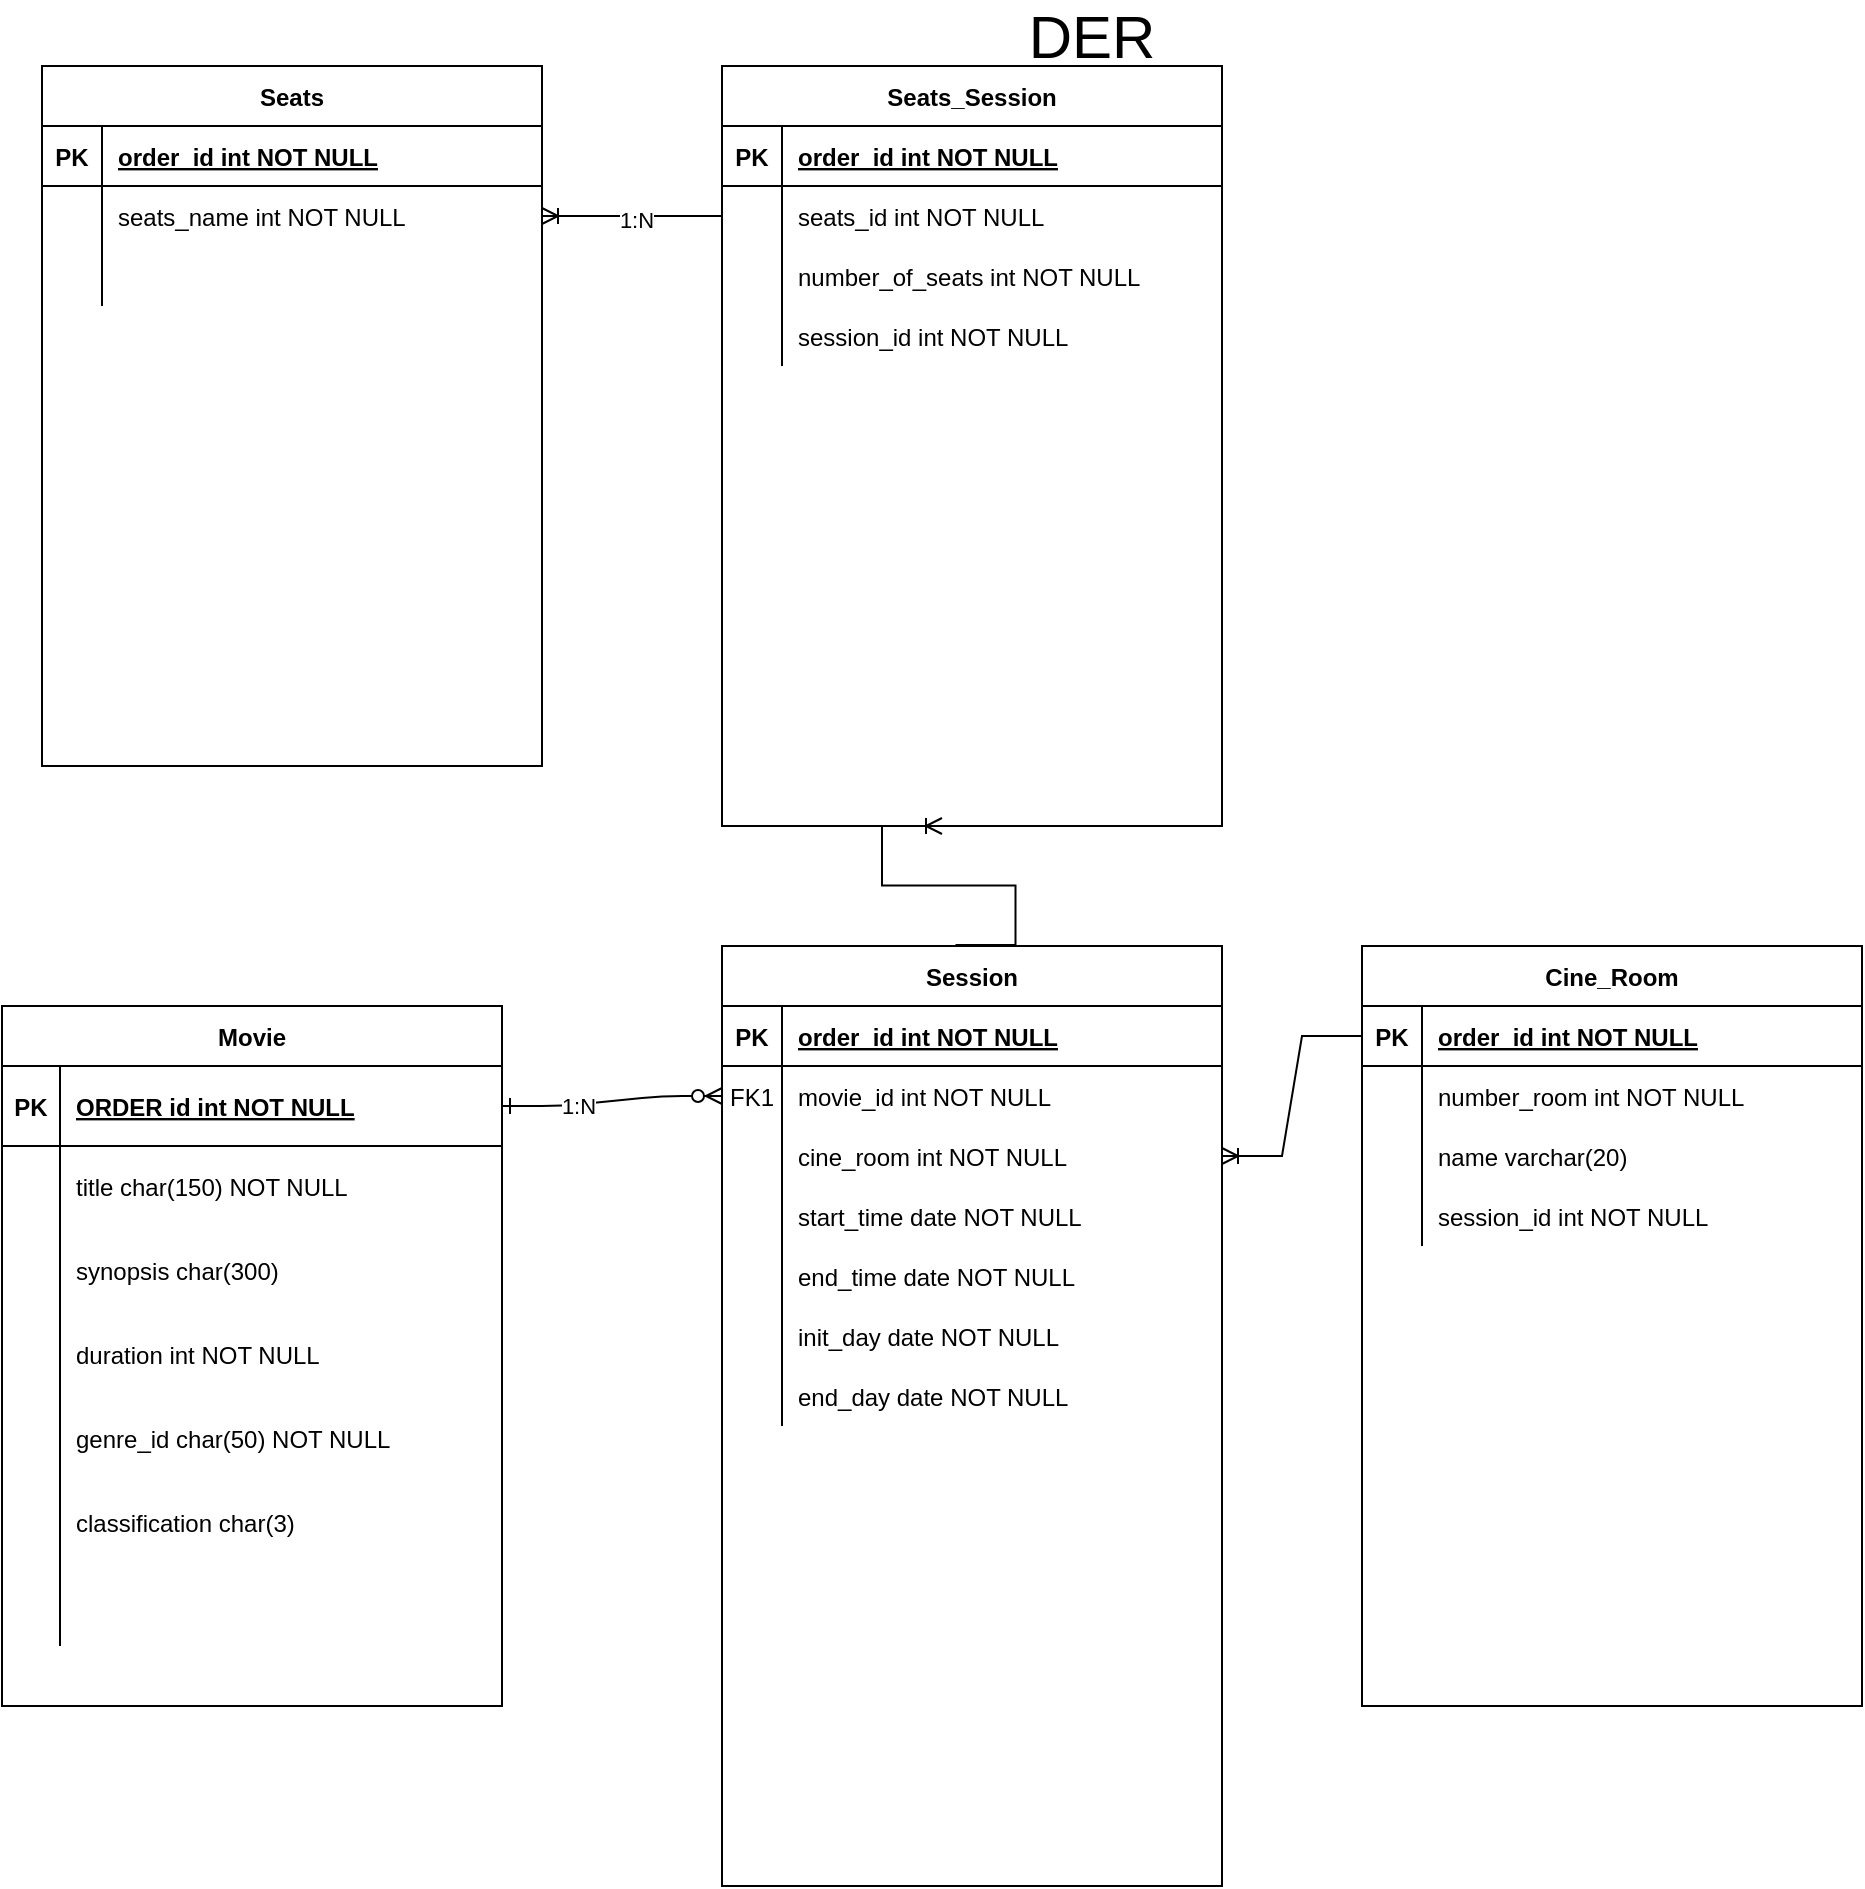 <mxfile version="24.7.16">
  <diagram id="R2lEEEUBdFMjLlhIrx00" name="Page-1">
    <mxGraphModel dx="2045" dy="1722" grid="1" gridSize="10" guides="1" tooltips="1" connect="1" arrows="1" fold="1" page="1" pageScale="1" pageWidth="850" pageHeight="1100" math="0" shadow="0" extFonts="Permanent Marker^https://fonts.googleapis.com/css?family=Permanent+Marker">
      <root>
        <mxCell id="0" />
        <mxCell id="1" parent="0" />
        <mxCell id="wwVurhVHgyo2pNSKUcqr-107" value="&lt;font style=&quot;font-size: 30px;&quot;&gt;DER&lt;/font&gt;" style="text;html=1;align=center;verticalAlign=middle;whiteSpace=wrap;rounded=0;" parent="1" vertex="1">
          <mxGeometry x="90" y="-1060" width="270" height="10" as="geometry" />
        </mxCell>
        <mxCell id="wwVurhVHgyo2pNSKUcqr-149" value="" style="shape=partialRectangle;overflow=hidden;connectable=0;fillColor=none;top=0;left=0;bottom=0;right=0;" parent="1" vertex="1">
          <mxGeometry x="-126" y="-860" width="29" height="30" as="geometry">
            <mxRectangle width="29" height="30" as="alternateBounds" />
          </mxGeometry>
        </mxCell>
        <mxCell id="wwVurhVHgyo2pNSKUcqr-164" value="" style="edgeStyle=entityRelationEdgeStyle;endArrow=ERzeroToMany;startArrow=ERone;endFill=1;startFill=0;" parent="1" source="wwVurhVHgyo2pNSKUcqr-176" target="wwVurhVHgyo2pNSKUcqr-169" edge="1">
          <mxGeometry width="100" height="100" relative="1" as="geometry">
            <mxPoint x="40" y="40" as="sourcePoint" />
            <mxPoint x="140" y="-60" as="targetPoint" />
          </mxGeometry>
        </mxCell>
        <mxCell id="wwVurhVHgyo2pNSKUcqr-194" value="1:N" style="edgeLabel;html=1;align=center;verticalAlign=middle;resizable=0;points=[];" parent="wwVurhVHgyo2pNSKUcqr-164" vertex="1" connectable="0">
          <mxGeometry x="-0.307" y="-1" relative="1" as="geometry">
            <mxPoint as="offset" />
          </mxGeometry>
        </mxCell>
        <mxCell id="wwVurhVHgyo2pNSKUcqr-165" value="Session" style="shape=table;startSize=30;container=1;collapsible=1;childLayout=tableLayout;fixedRows=1;rowLines=0;fontStyle=1;align=center;resizeLast=1;" parent="1" vertex="1">
          <mxGeometry x="40" y="-600" width="250" height="470" as="geometry" />
        </mxCell>
        <mxCell id="wwVurhVHgyo2pNSKUcqr-166" value="" style="shape=partialRectangle;collapsible=0;dropTarget=0;pointerEvents=0;fillColor=none;points=[[0,0.5],[1,0.5]];portConstraint=eastwest;top=0;left=0;right=0;bottom=1;" parent="wwVurhVHgyo2pNSKUcqr-165" vertex="1">
          <mxGeometry y="30" width="250" height="30" as="geometry" />
        </mxCell>
        <mxCell id="wwVurhVHgyo2pNSKUcqr-167" value="PK" style="shape=partialRectangle;overflow=hidden;connectable=0;fillColor=none;top=0;left=0;bottom=0;right=0;fontStyle=1;" parent="wwVurhVHgyo2pNSKUcqr-166" vertex="1">
          <mxGeometry width="30" height="30" as="geometry">
            <mxRectangle width="30" height="30" as="alternateBounds" />
          </mxGeometry>
        </mxCell>
        <mxCell id="wwVurhVHgyo2pNSKUcqr-168" value="order_id int NOT NULL " style="shape=partialRectangle;overflow=hidden;connectable=0;fillColor=none;top=0;left=0;bottom=0;right=0;align=left;spacingLeft=6;fontStyle=5;" parent="wwVurhVHgyo2pNSKUcqr-166" vertex="1">
          <mxGeometry x="30" width="220" height="30" as="geometry">
            <mxRectangle width="220" height="30" as="alternateBounds" />
          </mxGeometry>
        </mxCell>
        <mxCell id="wwVurhVHgyo2pNSKUcqr-169" value="" style="shape=partialRectangle;collapsible=0;dropTarget=0;pointerEvents=0;fillColor=none;points=[[0,0.5],[1,0.5]];portConstraint=eastwest;top=0;left=0;right=0;bottom=0;" parent="wwVurhVHgyo2pNSKUcqr-165" vertex="1">
          <mxGeometry y="60" width="250" height="30" as="geometry" />
        </mxCell>
        <mxCell id="wwVurhVHgyo2pNSKUcqr-170" value="FK1" style="shape=partialRectangle;overflow=hidden;connectable=0;fillColor=none;top=0;left=0;bottom=0;right=0;" parent="wwVurhVHgyo2pNSKUcqr-169" vertex="1">
          <mxGeometry width="30" height="30" as="geometry">
            <mxRectangle width="30" height="30" as="alternateBounds" />
          </mxGeometry>
        </mxCell>
        <mxCell id="wwVurhVHgyo2pNSKUcqr-171" value="movie_id int NOT NULL" style="shape=partialRectangle;overflow=hidden;connectable=0;fillColor=none;top=0;left=0;bottom=0;right=0;align=left;spacingLeft=6;" parent="wwVurhVHgyo2pNSKUcqr-169" vertex="1">
          <mxGeometry x="30" width="220" height="30" as="geometry">
            <mxRectangle width="220" height="30" as="alternateBounds" />
          </mxGeometry>
        </mxCell>
        <mxCell id="wwVurhVHgyo2pNSKUcqr-172" value="" style="shape=partialRectangle;collapsible=0;dropTarget=0;pointerEvents=0;fillColor=none;points=[[0,0.5],[1,0.5]];portConstraint=eastwest;top=0;left=0;right=0;bottom=0;" parent="wwVurhVHgyo2pNSKUcqr-165" vertex="1">
          <mxGeometry y="90" width="250" height="30" as="geometry" />
        </mxCell>
        <mxCell id="wwVurhVHgyo2pNSKUcqr-173" value="" style="shape=partialRectangle;overflow=hidden;connectable=0;fillColor=none;top=0;left=0;bottom=0;right=0;" parent="wwVurhVHgyo2pNSKUcqr-172" vertex="1">
          <mxGeometry width="30" height="30" as="geometry">
            <mxRectangle width="30" height="30" as="alternateBounds" />
          </mxGeometry>
        </mxCell>
        <mxCell id="wwVurhVHgyo2pNSKUcqr-174" value="cine_room int NOT NULL" style="shape=partialRectangle;overflow=hidden;connectable=0;fillColor=none;top=0;left=0;bottom=0;right=0;align=left;spacingLeft=6;" parent="wwVurhVHgyo2pNSKUcqr-172" vertex="1">
          <mxGeometry x="30" width="220" height="30" as="geometry">
            <mxRectangle width="220" height="30" as="alternateBounds" />
          </mxGeometry>
        </mxCell>
        <mxCell id="7b-BKEE4SenIEEGCGSsS-13" value="" style="shape=partialRectangle;collapsible=0;dropTarget=0;pointerEvents=0;fillColor=none;points=[[0,0.5],[1,0.5]];portConstraint=eastwest;top=0;left=0;right=0;bottom=0;" parent="wwVurhVHgyo2pNSKUcqr-165" vertex="1">
          <mxGeometry y="120" width="250" height="30" as="geometry" />
        </mxCell>
        <mxCell id="7b-BKEE4SenIEEGCGSsS-14" value="" style="shape=partialRectangle;overflow=hidden;connectable=0;fillColor=none;top=0;left=0;bottom=0;right=0;" parent="7b-BKEE4SenIEEGCGSsS-13" vertex="1">
          <mxGeometry width="30" height="30" as="geometry">
            <mxRectangle width="30" height="30" as="alternateBounds" />
          </mxGeometry>
        </mxCell>
        <mxCell id="7b-BKEE4SenIEEGCGSsS-15" value="start_time date NOT NULL" style="shape=partialRectangle;overflow=hidden;connectable=0;fillColor=none;top=0;left=0;bottom=0;right=0;align=left;spacingLeft=6;" parent="7b-BKEE4SenIEEGCGSsS-13" vertex="1">
          <mxGeometry x="30" width="220" height="30" as="geometry">
            <mxRectangle width="220" height="30" as="alternateBounds" />
          </mxGeometry>
        </mxCell>
        <mxCell id="7b-BKEE4SenIEEGCGSsS-29" value="" style="shape=partialRectangle;collapsible=0;dropTarget=0;pointerEvents=0;fillColor=none;points=[[0,0.5],[1,0.5]];portConstraint=eastwest;top=0;left=0;right=0;bottom=0;" parent="wwVurhVHgyo2pNSKUcqr-165" vertex="1">
          <mxGeometry y="150" width="250" height="30" as="geometry" />
        </mxCell>
        <mxCell id="7b-BKEE4SenIEEGCGSsS-30" value="" style="shape=partialRectangle;overflow=hidden;connectable=0;fillColor=none;top=0;left=0;bottom=0;right=0;" parent="7b-BKEE4SenIEEGCGSsS-29" vertex="1">
          <mxGeometry width="30" height="30" as="geometry">
            <mxRectangle width="30" height="30" as="alternateBounds" />
          </mxGeometry>
        </mxCell>
        <mxCell id="7b-BKEE4SenIEEGCGSsS-31" value="end_time date NOT NULL" style="shape=partialRectangle;overflow=hidden;connectable=0;fillColor=none;top=0;left=0;bottom=0;right=0;align=left;spacingLeft=6;" parent="7b-BKEE4SenIEEGCGSsS-29" vertex="1">
          <mxGeometry x="30" width="220" height="30" as="geometry">
            <mxRectangle width="220" height="30" as="alternateBounds" />
          </mxGeometry>
        </mxCell>
        <mxCell id="7b-BKEE4SenIEEGCGSsS-32" value="" style="shape=partialRectangle;collapsible=0;dropTarget=0;pointerEvents=0;fillColor=none;points=[[0,0.5],[1,0.5]];portConstraint=eastwest;top=0;left=0;right=0;bottom=0;" parent="wwVurhVHgyo2pNSKUcqr-165" vertex="1">
          <mxGeometry y="180" width="250" height="30" as="geometry" />
        </mxCell>
        <mxCell id="7b-BKEE4SenIEEGCGSsS-33" value="" style="shape=partialRectangle;overflow=hidden;connectable=0;fillColor=none;top=0;left=0;bottom=0;right=0;" parent="7b-BKEE4SenIEEGCGSsS-32" vertex="1">
          <mxGeometry width="30" height="30" as="geometry">
            <mxRectangle width="30" height="30" as="alternateBounds" />
          </mxGeometry>
        </mxCell>
        <mxCell id="7b-BKEE4SenIEEGCGSsS-34" value="init_day date NOT NULL" style="shape=partialRectangle;overflow=hidden;connectable=0;fillColor=none;top=0;left=0;bottom=0;right=0;align=left;spacingLeft=6;" parent="7b-BKEE4SenIEEGCGSsS-32" vertex="1">
          <mxGeometry x="30" width="220" height="30" as="geometry">
            <mxRectangle width="220" height="30" as="alternateBounds" />
          </mxGeometry>
        </mxCell>
        <mxCell id="7b-BKEE4SenIEEGCGSsS-35" value="" style="shape=partialRectangle;collapsible=0;dropTarget=0;pointerEvents=0;fillColor=none;points=[[0,0.5],[1,0.5]];portConstraint=eastwest;top=0;left=0;right=0;bottom=0;" parent="wwVurhVHgyo2pNSKUcqr-165" vertex="1">
          <mxGeometry y="210" width="250" height="30" as="geometry" />
        </mxCell>
        <mxCell id="7b-BKEE4SenIEEGCGSsS-36" value="" style="shape=partialRectangle;overflow=hidden;connectable=0;fillColor=none;top=0;left=0;bottom=0;right=0;" parent="7b-BKEE4SenIEEGCGSsS-35" vertex="1">
          <mxGeometry width="30" height="30" as="geometry">
            <mxRectangle width="30" height="30" as="alternateBounds" />
          </mxGeometry>
        </mxCell>
        <mxCell id="7b-BKEE4SenIEEGCGSsS-37" value="end_day date NOT NULL" style="shape=partialRectangle;overflow=hidden;connectable=0;fillColor=none;top=0;left=0;bottom=0;right=0;align=left;spacingLeft=6;" parent="7b-BKEE4SenIEEGCGSsS-35" vertex="1">
          <mxGeometry x="30" width="220" height="30" as="geometry">
            <mxRectangle width="220" height="30" as="alternateBounds" />
          </mxGeometry>
        </mxCell>
        <mxCell id="wwVurhVHgyo2pNSKUcqr-175" value="Movie" style="shape=table;startSize=30;container=1;collapsible=1;childLayout=tableLayout;fixedRows=1;rowLines=0;fontStyle=1;align=center;resizeLast=1;" parent="1" vertex="1">
          <mxGeometry x="-320" y="-570" width="250" height="350" as="geometry">
            <mxRectangle x="121" y="120" width="80" height="30" as="alternateBounds" />
          </mxGeometry>
        </mxCell>
        <mxCell id="wwVurhVHgyo2pNSKUcqr-176" value="" style="shape=partialRectangle;collapsible=0;dropTarget=0;pointerEvents=0;fillColor=none;points=[[0,0.5],[1,0.5]];portConstraint=eastwest;top=0;left=0;right=0;bottom=1;" parent="wwVurhVHgyo2pNSKUcqr-175" vertex="1">
          <mxGeometry y="30" width="250" height="40" as="geometry" />
        </mxCell>
        <mxCell id="wwVurhVHgyo2pNSKUcqr-177" value="PK" style="shape=partialRectangle;overflow=hidden;connectable=0;fillColor=none;top=0;left=0;bottom=0;right=0;fontStyle=1;" parent="wwVurhVHgyo2pNSKUcqr-176" vertex="1">
          <mxGeometry width="29" height="40" as="geometry">
            <mxRectangle width="29" height="40" as="alternateBounds" />
          </mxGeometry>
        </mxCell>
        <mxCell id="wwVurhVHgyo2pNSKUcqr-178" value="ORDER id int NOT NULL" style="shape=partialRectangle;overflow=hidden;connectable=0;fillColor=none;top=0;left=0;bottom=0;right=0;align=left;spacingLeft=6;fontStyle=5;" parent="wwVurhVHgyo2pNSKUcqr-176" vertex="1">
          <mxGeometry x="29" width="221" height="40" as="geometry">
            <mxRectangle width="221" height="40" as="alternateBounds" />
          </mxGeometry>
        </mxCell>
        <mxCell id="wwVurhVHgyo2pNSKUcqr-179" value="" style="shape=partialRectangle;collapsible=0;dropTarget=0;pointerEvents=0;fillColor=none;points=[[0,0.5],[1,0.5]];portConstraint=eastwest;top=0;left=0;right=0;bottom=0;" parent="wwVurhVHgyo2pNSKUcqr-175" vertex="1">
          <mxGeometry y="70" width="250" height="250" as="geometry" />
        </mxCell>
        <mxCell id="wwVurhVHgyo2pNSKUcqr-180" value="" style="shape=partialRectangle;overflow=hidden;connectable=0;fillColor=none;top=0;left=0;bottom=0;right=0;" parent="wwVurhVHgyo2pNSKUcqr-179" vertex="1">
          <mxGeometry width="29" height="250" as="geometry">
            <mxRectangle width="29" height="250" as="alternateBounds" />
          </mxGeometry>
        </mxCell>
        <mxCell id="wwVurhVHgyo2pNSKUcqr-181" value="title char(150) NOT NULL&#xa;&#xa;&#xa;synopsis char(300)&#xa;&#xa;&#xa;duration int NOT NULL&#xa;&#xa;&#xa;genre_id char(50) NOT NULL&#xa;&#xa;&#xa;classification char(3)&#xa;&#xa;&#xa;" style="shape=partialRectangle;overflow=hidden;connectable=0;fillColor=none;top=0;left=0;bottom=0;right=0;align=left;spacingLeft=6;" parent="wwVurhVHgyo2pNSKUcqr-179" vertex="1">
          <mxGeometry x="29" width="221" height="250" as="geometry">
            <mxRectangle width="221" height="250" as="alternateBounds" />
          </mxGeometry>
        </mxCell>
        <mxCell id="wwVurhVHgyo2pNSKUcqr-182" value="" style="shape=partialRectangle;overflow=hidden;connectable=0;fillColor=none;top=0;left=0;bottom=0;right=0;" parent="1" vertex="1">
          <mxGeometry x="-179" y="-470" width="29" height="30" as="geometry">
            <mxRectangle width="29" height="30" as="alternateBounds" />
          </mxGeometry>
        </mxCell>
        <mxCell id="FBJnE8gfYdRzd0s3iR52-1" value="Seats" style="shape=table;startSize=30;container=1;collapsible=1;childLayout=tableLayout;fixedRows=1;rowLines=0;fontStyle=1;align=center;resizeLast=1;" parent="1" vertex="1">
          <mxGeometry x="-300" y="-1040" width="250" height="350" as="geometry" />
        </mxCell>
        <mxCell id="FBJnE8gfYdRzd0s3iR52-2" value="" style="shape=partialRectangle;collapsible=0;dropTarget=0;pointerEvents=0;fillColor=none;points=[[0,0.5],[1,0.5]];portConstraint=eastwest;top=0;left=0;right=0;bottom=1;" parent="FBJnE8gfYdRzd0s3iR52-1" vertex="1">
          <mxGeometry y="30" width="250" height="30" as="geometry" />
        </mxCell>
        <mxCell id="FBJnE8gfYdRzd0s3iR52-3" value="PK" style="shape=partialRectangle;overflow=hidden;connectable=0;fillColor=none;top=0;left=0;bottom=0;right=0;fontStyle=1;" parent="FBJnE8gfYdRzd0s3iR52-2" vertex="1">
          <mxGeometry width="30" height="30" as="geometry">
            <mxRectangle width="30" height="30" as="alternateBounds" />
          </mxGeometry>
        </mxCell>
        <mxCell id="FBJnE8gfYdRzd0s3iR52-4" value="order_id int NOT NULL " style="shape=partialRectangle;overflow=hidden;connectable=0;fillColor=none;top=0;left=0;bottom=0;right=0;align=left;spacingLeft=6;fontStyle=5;" parent="FBJnE8gfYdRzd0s3iR52-2" vertex="1">
          <mxGeometry x="30" width="220" height="30" as="geometry">
            <mxRectangle width="220" height="30" as="alternateBounds" />
          </mxGeometry>
        </mxCell>
        <mxCell id="FBJnE8gfYdRzd0s3iR52-5" value="" style="shape=partialRectangle;collapsible=0;dropTarget=0;pointerEvents=0;fillColor=none;points=[[0,0.5],[1,0.5]];portConstraint=eastwest;top=0;left=0;right=0;bottom=0;" parent="FBJnE8gfYdRzd0s3iR52-1" vertex="1">
          <mxGeometry y="60" width="250" height="30" as="geometry" />
        </mxCell>
        <mxCell id="FBJnE8gfYdRzd0s3iR52-6" value="" style="shape=partialRectangle;overflow=hidden;connectable=0;fillColor=none;top=0;left=0;bottom=0;right=0;" parent="FBJnE8gfYdRzd0s3iR52-5" vertex="1">
          <mxGeometry width="30" height="30" as="geometry">
            <mxRectangle width="30" height="30" as="alternateBounds" />
          </mxGeometry>
        </mxCell>
        <mxCell id="FBJnE8gfYdRzd0s3iR52-7" value="seats_name int NOT NULL" style="shape=partialRectangle;overflow=hidden;connectable=0;fillColor=none;top=0;left=0;bottom=0;right=0;align=left;spacingLeft=6;" parent="FBJnE8gfYdRzd0s3iR52-5" vertex="1">
          <mxGeometry x="30" width="220" height="30" as="geometry">
            <mxRectangle width="220" height="30" as="alternateBounds" />
          </mxGeometry>
        </mxCell>
        <mxCell id="FBJnE8gfYdRzd0s3iR52-8" value="" style="shape=partialRectangle;collapsible=0;dropTarget=0;pointerEvents=0;fillColor=none;points=[[0,0.5],[1,0.5]];portConstraint=eastwest;top=0;left=0;right=0;bottom=0;" parent="FBJnE8gfYdRzd0s3iR52-1" vertex="1">
          <mxGeometry y="90" width="250" height="30" as="geometry" />
        </mxCell>
        <mxCell id="FBJnE8gfYdRzd0s3iR52-9" value="" style="shape=partialRectangle;overflow=hidden;connectable=0;fillColor=none;top=0;left=0;bottom=0;right=0;" parent="FBJnE8gfYdRzd0s3iR52-8" vertex="1">
          <mxGeometry width="30" height="30" as="geometry">
            <mxRectangle width="30" height="30" as="alternateBounds" />
          </mxGeometry>
        </mxCell>
        <mxCell id="FBJnE8gfYdRzd0s3iR52-10" value="" style="shape=partialRectangle;overflow=hidden;connectable=0;fillColor=none;top=0;left=0;bottom=0;right=0;align=left;spacingLeft=6;" parent="FBJnE8gfYdRzd0s3iR52-8" vertex="1">
          <mxGeometry x="30" width="220" height="30" as="geometry">
            <mxRectangle width="220" height="30" as="alternateBounds" />
          </mxGeometry>
        </mxCell>
        <mxCell id="7b-BKEE4SenIEEGCGSsS-38" value="Cine_Room" style="shape=table;startSize=30;container=1;collapsible=1;childLayout=tableLayout;fixedRows=1;rowLines=0;fontStyle=1;align=center;resizeLast=1;" parent="1" vertex="1">
          <mxGeometry x="360" y="-600" width="250" height="380" as="geometry" />
        </mxCell>
        <mxCell id="7b-BKEE4SenIEEGCGSsS-39" value="" style="shape=partialRectangle;collapsible=0;dropTarget=0;pointerEvents=0;fillColor=none;points=[[0,0.5],[1,0.5]];portConstraint=eastwest;top=0;left=0;right=0;bottom=1;" parent="7b-BKEE4SenIEEGCGSsS-38" vertex="1">
          <mxGeometry y="30" width="250" height="30" as="geometry" />
        </mxCell>
        <mxCell id="7b-BKEE4SenIEEGCGSsS-40" value="PK" style="shape=partialRectangle;overflow=hidden;connectable=0;fillColor=none;top=0;left=0;bottom=0;right=0;fontStyle=1;" parent="7b-BKEE4SenIEEGCGSsS-39" vertex="1">
          <mxGeometry width="30" height="30" as="geometry">
            <mxRectangle width="30" height="30" as="alternateBounds" />
          </mxGeometry>
        </mxCell>
        <mxCell id="7b-BKEE4SenIEEGCGSsS-41" value="order_id int NOT NULL " style="shape=partialRectangle;overflow=hidden;connectable=0;fillColor=none;top=0;left=0;bottom=0;right=0;align=left;spacingLeft=6;fontStyle=5;" parent="7b-BKEE4SenIEEGCGSsS-39" vertex="1">
          <mxGeometry x="30" width="220" height="30" as="geometry">
            <mxRectangle width="220" height="30" as="alternateBounds" />
          </mxGeometry>
        </mxCell>
        <mxCell id="7b-BKEE4SenIEEGCGSsS-42" value="" style="shape=partialRectangle;collapsible=0;dropTarget=0;pointerEvents=0;fillColor=none;points=[[0,0.5],[1,0.5]];portConstraint=eastwest;top=0;left=0;right=0;bottom=0;" parent="7b-BKEE4SenIEEGCGSsS-38" vertex="1">
          <mxGeometry y="60" width="250" height="30" as="geometry" />
        </mxCell>
        <mxCell id="7b-BKEE4SenIEEGCGSsS-43" value="" style="shape=partialRectangle;overflow=hidden;connectable=0;fillColor=none;top=0;left=0;bottom=0;right=0;" parent="7b-BKEE4SenIEEGCGSsS-42" vertex="1">
          <mxGeometry width="30" height="30" as="geometry">
            <mxRectangle width="30" height="30" as="alternateBounds" />
          </mxGeometry>
        </mxCell>
        <mxCell id="7b-BKEE4SenIEEGCGSsS-44" value="number_room int NOT NULL" style="shape=partialRectangle;overflow=hidden;connectable=0;fillColor=none;top=0;left=0;bottom=0;right=0;align=left;spacingLeft=6;" parent="7b-BKEE4SenIEEGCGSsS-42" vertex="1">
          <mxGeometry x="30" width="220" height="30" as="geometry">
            <mxRectangle width="220" height="30" as="alternateBounds" />
          </mxGeometry>
        </mxCell>
        <mxCell id="7b-BKEE4SenIEEGCGSsS-45" value="" style="shape=partialRectangle;collapsible=0;dropTarget=0;pointerEvents=0;fillColor=none;points=[[0,0.5],[1,0.5]];portConstraint=eastwest;top=0;left=0;right=0;bottom=0;" parent="7b-BKEE4SenIEEGCGSsS-38" vertex="1">
          <mxGeometry y="90" width="250" height="30" as="geometry" />
        </mxCell>
        <mxCell id="7b-BKEE4SenIEEGCGSsS-46" value="" style="shape=partialRectangle;overflow=hidden;connectable=0;fillColor=none;top=0;left=0;bottom=0;right=0;" parent="7b-BKEE4SenIEEGCGSsS-45" vertex="1">
          <mxGeometry width="30" height="30" as="geometry">
            <mxRectangle width="30" height="30" as="alternateBounds" />
          </mxGeometry>
        </mxCell>
        <mxCell id="7b-BKEE4SenIEEGCGSsS-47" value="name varchar(20) " style="shape=partialRectangle;overflow=hidden;connectable=0;fillColor=none;top=0;left=0;bottom=0;right=0;align=left;spacingLeft=6;" parent="7b-BKEE4SenIEEGCGSsS-45" vertex="1">
          <mxGeometry x="30" width="220" height="30" as="geometry">
            <mxRectangle width="220" height="30" as="alternateBounds" />
          </mxGeometry>
        </mxCell>
        <mxCell id="7b-BKEE4SenIEEGCGSsS-48" value="" style="shape=partialRectangle;collapsible=0;dropTarget=0;pointerEvents=0;fillColor=none;points=[[0,0.5],[1,0.5]];portConstraint=eastwest;top=0;left=0;right=0;bottom=0;" parent="7b-BKEE4SenIEEGCGSsS-38" vertex="1">
          <mxGeometry y="120" width="250" height="30" as="geometry" />
        </mxCell>
        <mxCell id="7b-BKEE4SenIEEGCGSsS-49" value="" style="shape=partialRectangle;overflow=hidden;connectable=0;fillColor=none;top=0;left=0;bottom=0;right=0;" parent="7b-BKEE4SenIEEGCGSsS-48" vertex="1">
          <mxGeometry width="30" height="30" as="geometry">
            <mxRectangle width="30" height="30" as="alternateBounds" />
          </mxGeometry>
        </mxCell>
        <mxCell id="7b-BKEE4SenIEEGCGSsS-50" value="" style="shape=partialRectangle;overflow=hidden;connectable=0;fillColor=none;top=0;left=0;bottom=0;right=0;align=left;spacingLeft=6;" parent="7b-BKEE4SenIEEGCGSsS-48" vertex="1">
          <mxGeometry x="30" width="220" height="30" as="geometry">
            <mxRectangle width="220" height="30" as="alternateBounds" />
          </mxGeometry>
        </mxCell>
        <mxCell id="7b-BKEE4SenIEEGCGSsS-51" value="" style="edgeStyle=entityRelationEdgeStyle;fontSize=12;html=1;endArrow=ERoneToMany;rounded=0;exitX=0;exitY=0.5;exitDx=0;exitDy=0;entryX=1;entryY=0.5;entryDx=0;entryDy=0;" parent="1" source="7b-BKEE4SenIEEGCGSsS-39" target="wwVurhVHgyo2pNSKUcqr-172" edge="1">
          <mxGeometry width="100" height="100" relative="1" as="geometry">
            <mxPoint x="30" y="-440" as="sourcePoint" />
            <mxPoint x="130" y="-540" as="targetPoint" />
          </mxGeometry>
        </mxCell>
        <mxCell id="7b-BKEE4SenIEEGCGSsS-54" value="Seats_Session" style="shape=table;startSize=30;container=1;collapsible=1;childLayout=tableLayout;fixedRows=1;rowLines=0;fontStyle=1;align=center;resizeLast=1;" parent="1" vertex="1">
          <mxGeometry x="40" y="-1040" width="250" height="380" as="geometry" />
        </mxCell>
        <mxCell id="7b-BKEE4SenIEEGCGSsS-55" value="" style="shape=partialRectangle;collapsible=0;dropTarget=0;pointerEvents=0;fillColor=none;points=[[0,0.5],[1,0.5]];portConstraint=eastwest;top=0;left=0;right=0;bottom=1;" parent="7b-BKEE4SenIEEGCGSsS-54" vertex="1">
          <mxGeometry y="30" width="250" height="30" as="geometry" />
        </mxCell>
        <mxCell id="7b-BKEE4SenIEEGCGSsS-56" value="PK" style="shape=partialRectangle;overflow=hidden;connectable=0;fillColor=none;top=0;left=0;bottom=0;right=0;fontStyle=1;" parent="7b-BKEE4SenIEEGCGSsS-55" vertex="1">
          <mxGeometry width="30" height="30" as="geometry">
            <mxRectangle width="30" height="30" as="alternateBounds" />
          </mxGeometry>
        </mxCell>
        <mxCell id="7b-BKEE4SenIEEGCGSsS-57" value="order_id int NOT NULL " style="shape=partialRectangle;overflow=hidden;connectable=0;fillColor=none;top=0;left=0;bottom=0;right=0;align=left;spacingLeft=6;fontStyle=5;" parent="7b-BKEE4SenIEEGCGSsS-55" vertex="1">
          <mxGeometry x="30" width="220" height="30" as="geometry">
            <mxRectangle width="220" height="30" as="alternateBounds" />
          </mxGeometry>
        </mxCell>
        <mxCell id="7b-BKEE4SenIEEGCGSsS-58" value="" style="shape=partialRectangle;collapsible=0;dropTarget=0;pointerEvents=0;fillColor=none;points=[[0,0.5],[1,0.5]];portConstraint=eastwest;top=0;left=0;right=0;bottom=0;" parent="7b-BKEE4SenIEEGCGSsS-54" vertex="1">
          <mxGeometry y="60" width="250" height="30" as="geometry" />
        </mxCell>
        <mxCell id="7b-BKEE4SenIEEGCGSsS-59" value="" style="shape=partialRectangle;overflow=hidden;connectable=0;fillColor=none;top=0;left=0;bottom=0;right=0;" parent="7b-BKEE4SenIEEGCGSsS-58" vertex="1">
          <mxGeometry width="30" height="30" as="geometry">
            <mxRectangle width="30" height="30" as="alternateBounds" />
          </mxGeometry>
        </mxCell>
        <mxCell id="7b-BKEE4SenIEEGCGSsS-60" value="seats_id int NOT NULL" style="shape=partialRectangle;overflow=hidden;connectable=0;fillColor=none;top=0;left=0;bottom=0;right=0;align=left;spacingLeft=6;" parent="7b-BKEE4SenIEEGCGSsS-58" vertex="1">
          <mxGeometry x="30" width="220" height="30" as="geometry">
            <mxRectangle width="220" height="30" as="alternateBounds" />
          </mxGeometry>
        </mxCell>
        <mxCell id="7b-BKEE4SenIEEGCGSsS-64" value="" style="shape=partialRectangle;collapsible=0;dropTarget=0;pointerEvents=0;fillColor=none;points=[[0,0.5],[1,0.5]];portConstraint=eastwest;top=0;left=0;right=0;bottom=0;" parent="7b-BKEE4SenIEEGCGSsS-54" vertex="1">
          <mxGeometry y="90" width="250" height="30" as="geometry" />
        </mxCell>
        <mxCell id="7b-BKEE4SenIEEGCGSsS-65" value="" style="shape=partialRectangle;overflow=hidden;connectable=0;fillColor=none;top=0;left=0;bottom=0;right=0;" parent="7b-BKEE4SenIEEGCGSsS-64" vertex="1">
          <mxGeometry width="30" height="30" as="geometry">
            <mxRectangle width="30" height="30" as="alternateBounds" />
          </mxGeometry>
        </mxCell>
        <mxCell id="7b-BKEE4SenIEEGCGSsS-66" value="number_of_seats int NOT NULL" style="shape=partialRectangle;overflow=hidden;connectable=0;fillColor=none;top=0;left=0;bottom=0;right=0;align=left;spacingLeft=6;" parent="7b-BKEE4SenIEEGCGSsS-64" vertex="1">
          <mxGeometry x="30" width="220" height="30" as="geometry">
            <mxRectangle width="220" height="30" as="alternateBounds" />
          </mxGeometry>
        </mxCell>
        <mxCell id="7b-BKEE4SenIEEGCGSsS-67" value="" style="shape=partialRectangle;collapsible=0;dropTarget=0;pointerEvents=0;fillColor=none;points=[[0,0.5],[1,0.5]];portConstraint=eastwest;top=0;left=0;right=0;bottom=0;" parent="7b-BKEE4SenIEEGCGSsS-54" vertex="1">
          <mxGeometry y="120" width="250" height="30" as="geometry" />
        </mxCell>
        <mxCell id="7b-BKEE4SenIEEGCGSsS-68" value="" style="shape=partialRectangle;overflow=hidden;connectable=0;fillColor=none;top=0;left=0;bottom=0;right=0;" parent="7b-BKEE4SenIEEGCGSsS-67" vertex="1">
          <mxGeometry width="30" height="30" as="geometry">
            <mxRectangle width="30" height="30" as="alternateBounds" />
          </mxGeometry>
        </mxCell>
        <mxCell id="7b-BKEE4SenIEEGCGSsS-69" value="session_id int NOT NULL" style="shape=partialRectangle;overflow=hidden;connectable=0;fillColor=none;top=0;left=0;bottom=0;right=0;align=left;spacingLeft=6;" parent="7b-BKEE4SenIEEGCGSsS-67" vertex="1">
          <mxGeometry x="30" width="220" height="30" as="geometry">
            <mxRectangle width="220" height="30" as="alternateBounds" />
          </mxGeometry>
        </mxCell>
        <mxCell id="7b-BKEE4SenIEEGCGSsS-70" value="" style="edgeStyle=entityRelationEdgeStyle;fontSize=12;html=1;endArrow=ERoneToMany;rounded=0;exitX=0;exitY=0.5;exitDx=0;exitDy=0;entryX=1;entryY=0.5;entryDx=0;entryDy=0;" parent="1" source="7b-BKEE4SenIEEGCGSsS-58" target="FBJnE8gfYdRzd0s3iR52-5" edge="1">
          <mxGeometry width="100" height="100" relative="1" as="geometry">
            <mxPoint x="30" y="-630" as="sourcePoint" />
            <mxPoint x="130" y="-730" as="targetPoint" />
          </mxGeometry>
        </mxCell>
        <mxCell id="7b-BKEE4SenIEEGCGSsS-71" value="1:N" style="edgeLabel;html=1;align=center;verticalAlign=middle;resizable=0;points=[];" parent="7b-BKEE4SenIEEGCGSsS-70" vertex="1" connectable="0">
          <mxGeometry x="-0.007" y="2" relative="1" as="geometry">
            <mxPoint x="1" as="offset" />
          </mxGeometry>
        </mxCell>
        <mxCell id="7b-BKEE4SenIEEGCGSsS-72" value="" style="edgeStyle=entityRelationEdgeStyle;fontSize=12;html=1;endArrow=ERoneToMany;rounded=0;exitX=0.467;exitY=-0.001;exitDx=0;exitDy=0;exitPerimeter=0;" parent="1" source="wwVurhVHgyo2pNSKUcqr-165" edge="1">
          <mxGeometry width="100" height="100" relative="1" as="geometry">
            <mxPoint x="30" y="-630" as="sourcePoint" />
            <mxPoint x="150" y="-660" as="targetPoint" />
          </mxGeometry>
        </mxCell>
        <mxCell id="kDs_8pLzCySixK0PaPGQ-1" value="session_id int NOT NULL" style="shape=partialRectangle;overflow=hidden;connectable=0;fillColor=none;top=0;left=0;bottom=0;right=0;align=left;spacingLeft=6;" vertex="1" parent="1">
          <mxGeometry x="390" y="-480" width="220" height="30" as="geometry">
            <mxRectangle width="220" height="30" as="alternateBounds" />
          </mxGeometry>
        </mxCell>
      </root>
    </mxGraphModel>
  </diagram>
</mxfile>
